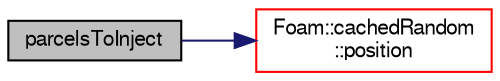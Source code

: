 digraph "parcelsToInject"
{
  bgcolor="transparent";
  edge [fontname="FreeSans",fontsize="10",labelfontname="FreeSans",labelfontsize="10"];
  node [fontname="FreeSans",fontsize="10",shape=record];
  rankdir="LR";
  Node1 [label="parcelsToInject",height=0.2,width=0.4,color="black", fillcolor="grey75", style="filled" fontcolor="black"];
  Node1 -> Node2 [color="midnightblue",fontsize="10",style="solid",fontname="FreeSans"];
  Node2 [label="Foam::cachedRandom\l::position",height=0.2,width=0.4,color="red",URL="$a00178.html#a1f066a90b0e9f9d8cf1272384eecd896",tooltip="Return a sample between start and end. "];
}
